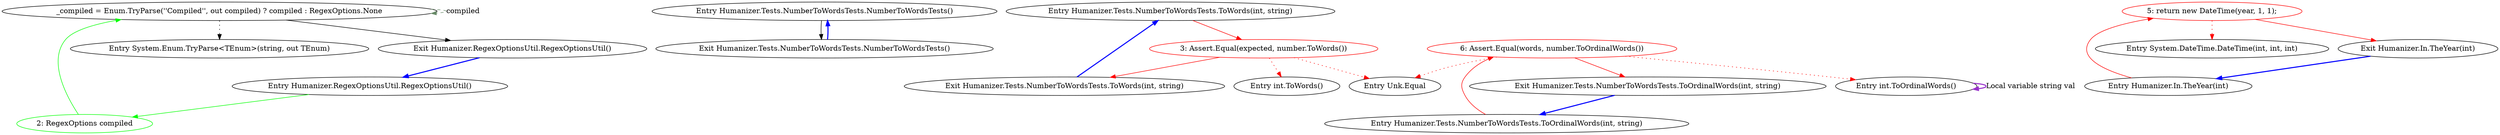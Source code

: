 digraph  {
m1_4 [cluster="System.Enum.TryParse<TEnum>(string, out TEnum)", file="CreatingMethods.cs", label="Entry System.Enum.TryParse<TEnum>(string, out TEnum)", span="0-0"];
m1_0 [cluster="Humanizer.RegexOptionsUtil.RegexOptionsUtil()", file="CreatingMethods.cs", label="Entry Humanizer.RegexOptionsUtil.RegexOptionsUtil()", span="9-9"];
m1_1 [cluster="Humanizer.RegexOptionsUtil.RegexOptionsUtil()", color=green, community=0, file="CreatingMethods.cs", label="2: RegexOptions compiled", span="11-11"];
m1_2 [cluster="Humanizer.RegexOptionsUtil.RegexOptionsUtil()", file="CreatingMethods.cs", label="_compiled = Enum.TryParse(''Compiled'', out compiled) ? compiled : RegexOptions.None", span="12-12"];
m1_3 [cluster="Humanizer.RegexOptionsUtil.RegexOptionsUtil()", file="CreatingMethods.cs", label="Exit Humanizer.RegexOptionsUtil.RegexOptionsUtil()", span="9-9"];
m2_0 [cluster="Humanizer.Tests.NumberToWordsTests.NumberToWordsTests()", file="ParsingMethods.cs", label="Entry Humanizer.Tests.NumberToWordsTests.NumberToWordsTests()", span="7-7"];
m2_1 [cluster="Humanizer.Tests.NumberToWordsTests.NumberToWordsTests()", file="ParsingMethods.cs", label="Exit Humanizer.Tests.NumberToWordsTests.NumberToWordsTests()", span="7-7"];
m2_2 [cluster="Humanizer.Tests.NumberToWordsTests.ToWords(int, string)", file="ParsingMethods.cs", label="Entry Humanizer.Tests.NumberToWordsTests.ToWords(int, string)", span="41-41"];
m2_3 [cluster="Humanizer.Tests.NumberToWordsTests.ToWords(int, string)", color=red, community=0, file="ParsingMethods.cs", label="3: Assert.Equal(expected, number.ToWords())", span="43-43"];
m2_4 [cluster="Humanizer.Tests.NumberToWordsTests.ToWords(int, string)", file="ParsingMethods.cs", label="Exit Humanizer.Tests.NumberToWordsTests.ToWords(int, string)", span="41-41"];
m2_6 [cluster="Unk.Equal", file="ParsingMethods.cs", label="Entry Unk.Equal", span=""];
m2_7 [cluster="Humanizer.Tests.NumberToWordsTests.ToOrdinalWords(int, string)", file="ParsingMethods.cs", label="Entry Humanizer.Tests.NumberToWordsTests.ToOrdinalWords(int, string)", span="90-90"];
m2_8 [cluster="Humanizer.Tests.NumberToWordsTests.ToOrdinalWords(int, string)", color=red, community=0, file="ParsingMethods.cs", label="6: Assert.Equal(words, number.ToOrdinalWords())", span="92-92"];
m2_9 [cluster="Humanizer.Tests.NumberToWordsTests.ToOrdinalWords(int, string)", file="ParsingMethods.cs", label="Exit Humanizer.Tests.NumberToWordsTests.ToOrdinalWords(int, string)", span="90-90"];
m2_5 [cluster="int.ToWords()", file="ParsingMethods.cs", label="Entry int.ToWords()", span="14-14"];
m2_10 [cluster="int.ToOrdinalWords()", file="ParsingMethods.cs", label="Entry int.ToOrdinalWords()", span="48-48"];
m4_3 [cluster="System.DateTime.DateTime(int, int, int)", file="ToStringMethod.cs", label="Entry System.DateTime.DateTime(int, int, int)", span="0-0"];
m4_0 [cluster="Humanizer.In.TheYear(int)", file="ToStringMethod.cs", label="Entry Humanizer.In.TheYear(int)", span="10-10"];
m4_1 [cluster="Humanizer.In.TheYear(int)", color=red, community=0, file="ToStringMethod.cs", label="5: return new DateTime(year, 1, 1);", span="12-12"];
m4_2 [cluster="Humanizer.In.TheYear(int)", file="ToStringMethod.cs", label="Exit Humanizer.In.TheYear(int)", span="10-10"];
m1_0 -> m1_1  [color=green, key=0, style=solid];
m1_1 -> m1_2  [color=green, key=0, style=solid];
m1_2 -> m1_2  [color=darkseagreen4, key=1, label=compiled, style=dashed];
m1_2 -> m1_3  [key=0, style=solid];
m1_2 -> m1_4  [key=2, style=dotted];
m1_3 -> m1_0  [color=blue, key=0, style=bold];
m2_0 -> m2_1  [key=0, style=solid];
m2_1 -> m2_0  [color=blue, key=0, style=bold];
m2_2 -> m2_3  [color=red, key=0, style=solid];
m2_3 -> m2_4  [color=red, key=0, style=solid];
m2_3 -> m2_5  [color=red, key=2, style=dotted];
m2_3 -> m2_6  [color=red, key=2, style=dotted];
m2_4 -> m2_2  [color=blue, key=0, style=bold];
m2_7 -> m2_8  [color=red, key=0, style=solid];
m2_8 -> m2_9  [color=red, key=0, style=solid];
m2_8 -> m2_10  [color=red, key=2, style=dotted];
m2_8 -> m2_6  [color=red, key=2, style=dotted];
m2_9 -> m2_7  [color=blue, key=0, style=bold];
m2_10 -> m2_10  [color=darkorchid, key=3, label="Local variable string val", style=bold];
m4_0 -> m4_1  [color=red, key=0, style=solid];
m4_1 -> m4_2  [color=red, key=0, style=solid];
m4_1 -> m4_3  [color=red, key=2, style=dotted];
m4_2 -> m4_0  [color=blue, key=0, style=bold];
}
